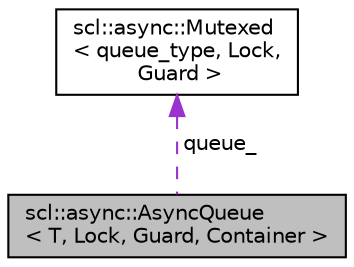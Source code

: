 digraph "scl::async::AsyncQueue&lt; T, Lock, Guard, Container &gt;"
{
  edge [fontname="Helvetica",fontsize="10",labelfontname="Helvetica",labelfontsize="10"];
  node [fontname="Helvetica",fontsize="10",shape=record];
  Node1 [label="scl::async::AsyncQueue\l\< T, Lock, Guard, Container \>",height=0.2,width=0.4,color="black", fillcolor="grey75", style="filled", fontcolor="black"];
  Node2 -> Node1 [dir="back",color="darkorchid3",fontsize="10",style="dashed",label=" queue_" ,fontname="Helvetica"];
  Node2 [label="scl::async::Mutexed\l\< queue_type, Lock,\l Guard \>",height=0.2,width=0.4,color="black", fillcolor="white", style="filled",URL="$classscl_1_1async_1_1_mutexed.html"];
}
